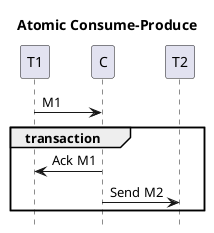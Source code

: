     @startuml
title Atomic Consume-Produce
hide footbox
participant T1
participant C

    T1->C: M1
group transaction
    C->T1: Ack M1
    C->T2: Send M2
end
@enduml
- +Send M3 to T2/T3
- Receive M1b => stateful
- Kafka supports transactional consume & produce !!